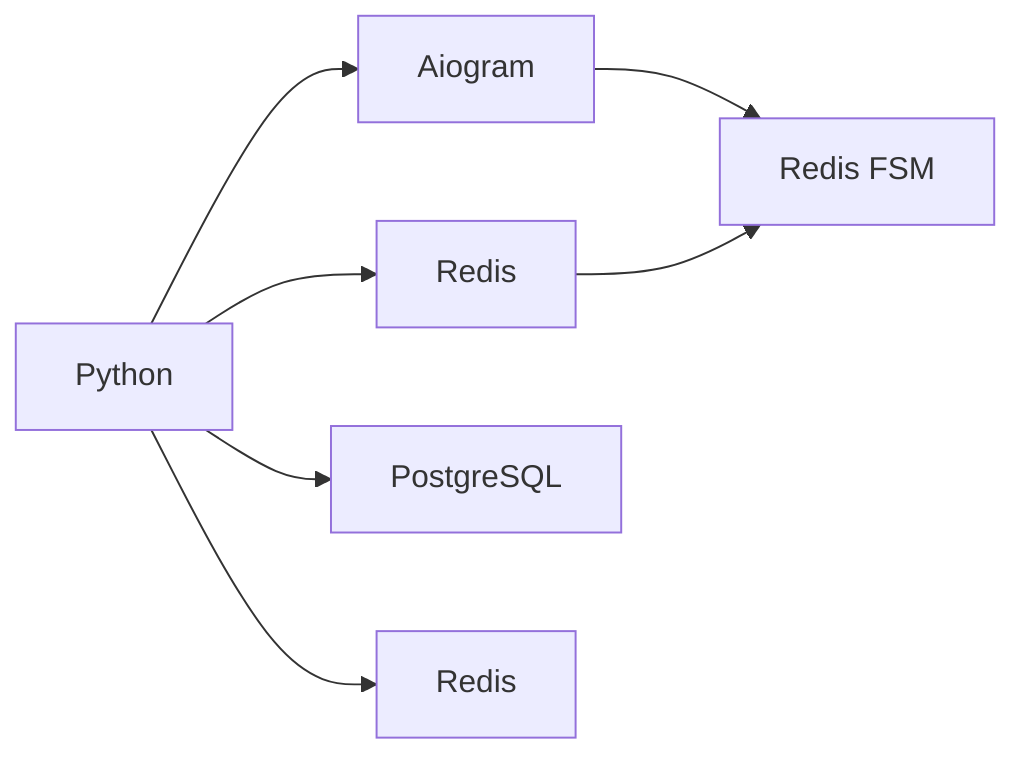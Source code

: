 graph LR
    A[Python] --> B[Aiogram]
    B --> BA[Redis FSM]
    C --> BA[Redis FSM]
    A --> C[Redis]
    A --> D[PostgreSQL]
    A --> E[Redis]